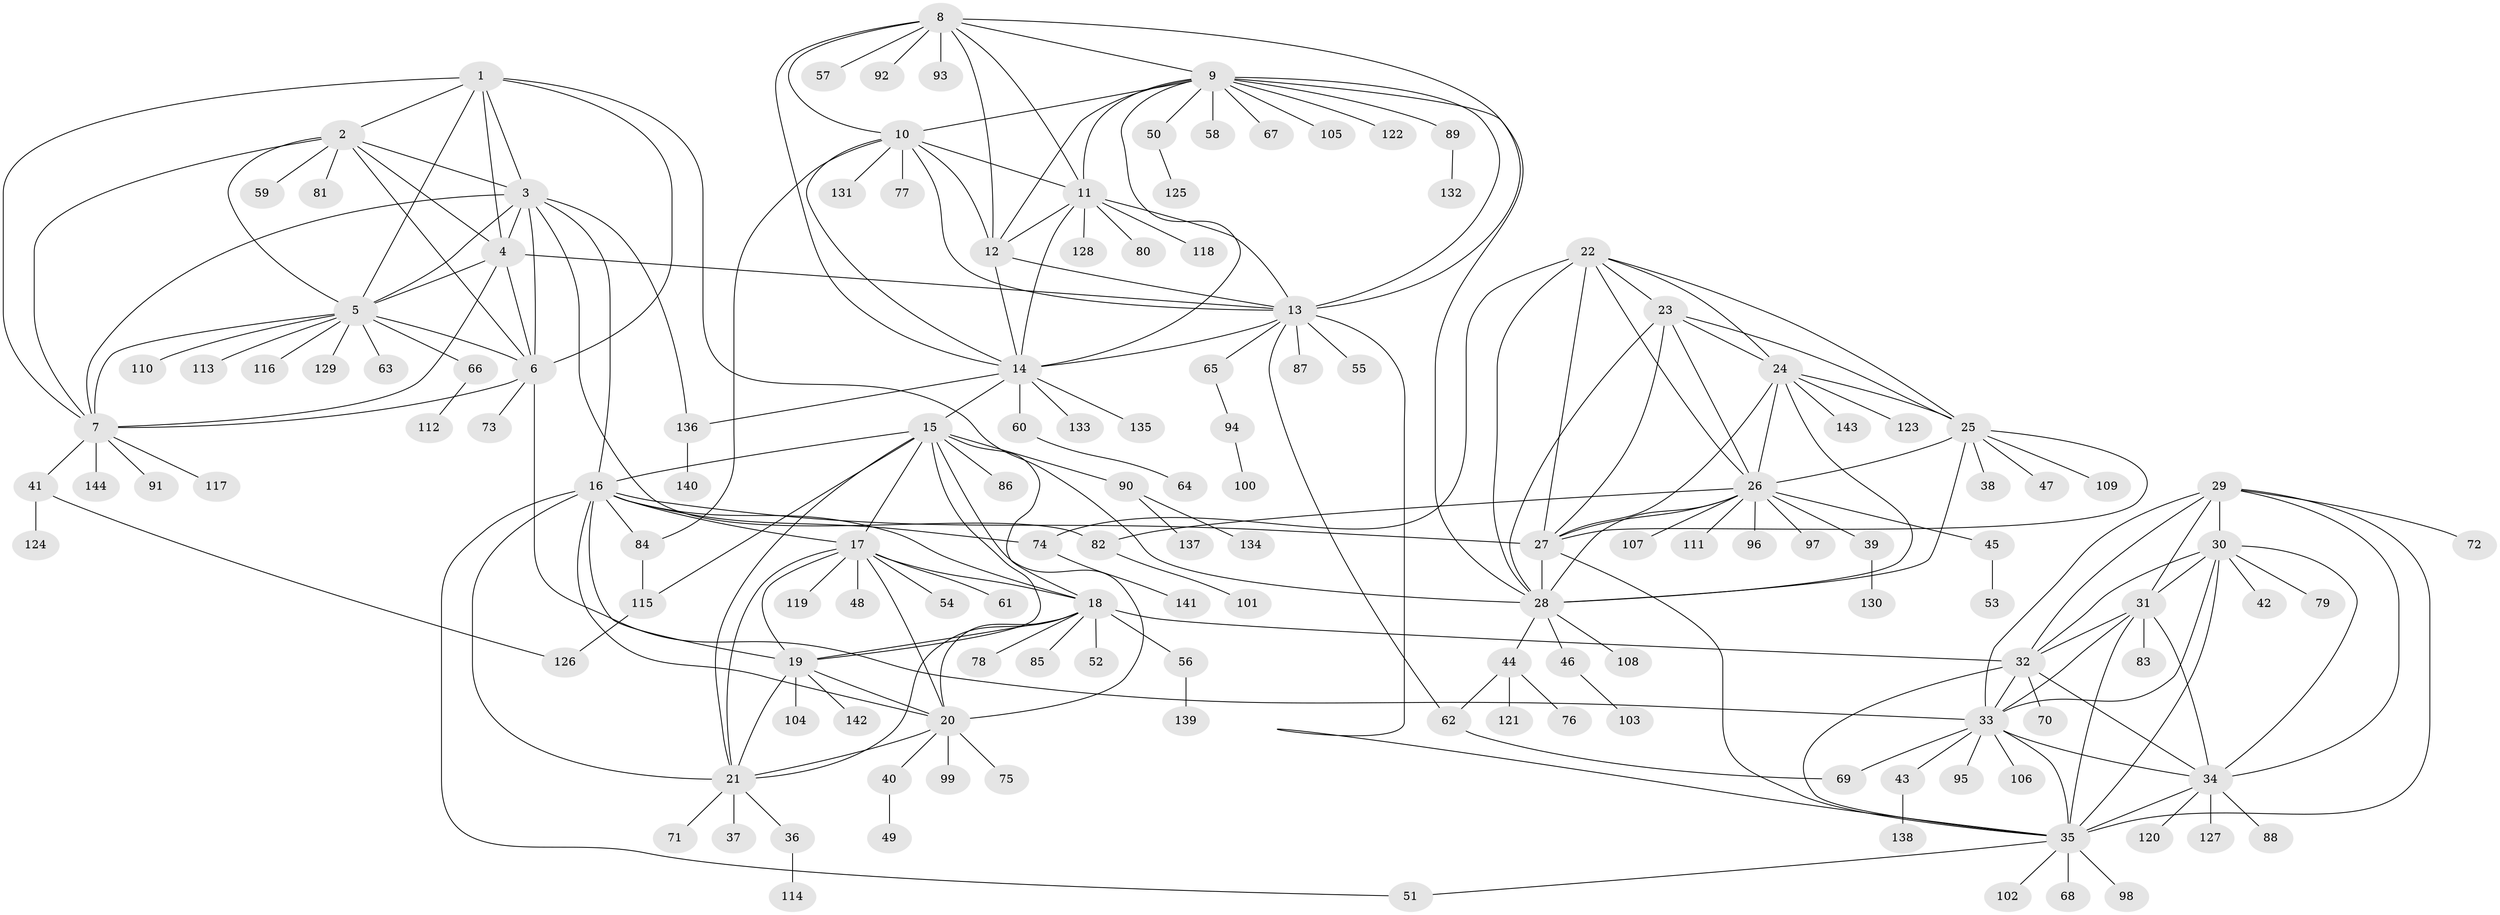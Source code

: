 // Generated by graph-tools (version 1.1) at 2025/15/03/09/25 04:15:43]
// undirected, 144 vertices, 233 edges
graph export_dot {
graph [start="1"]
  node [color=gray90,style=filled];
  1;
  2;
  3;
  4;
  5;
  6;
  7;
  8;
  9;
  10;
  11;
  12;
  13;
  14;
  15;
  16;
  17;
  18;
  19;
  20;
  21;
  22;
  23;
  24;
  25;
  26;
  27;
  28;
  29;
  30;
  31;
  32;
  33;
  34;
  35;
  36;
  37;
  38;
  39;
  40;
  41;
  42;
  43;
  44;
  45;
  46;
  47;
  48;
  49;
  50;
  51;
  52;
  53;
  54;
  55;
  56;
  57;
  58;
  59;
  60;
  61;
  62;
  63;
  64;
  65;
  66;
  67;
  68;
  69;
  70;
  71;
  72;
  73;
  74;
  75;
  76;
  77;
  78;
  79;
  80;
  81;
  82;
  83;
  84;
  85;
  86;
  87;
  88;
  89;
  90;
  91;
  92;
  93;
  94;
  95;
  96;
  97;
  98;
  99;
  100;
  101;
  102;
  103;
  104;
  105;
  106;
  107;
  108;
  109;
  110;
  111;
  112;
  113;
  114;
  115;
  116;
  117;
  118;
  119;
  120;
  121;
  122;
  123;
  124;
  125;
  126;
  127;
  128;
  129;
  130;
  131;
  132;
  133;
  134;
  135;
  136;
  137;
  138;
  139;
  140;
  141;
  142;
  143;
  144;
  1 -- 2;
  1 -- 3;
  1 -- 4;
  1 -- 5;
  1 -- 6;
  1 -- 7;
  1 -- 28;
  2 -- 3;
  2 -- 4;
  2 -- 5;
  2 -- 6;
  2 -- 7;
  2 -- 59;
  2 -- 81;
  3 -- 4;
  3 -- 5;
  3 -- 6;
  3 -- 7;
  3 -- 16;
  3 -- 82;
  3 -- 136;
  4 -- 5;
  4 -- 6;
  4 -- 7;
  4 -- 13;
  5 -- 6;
  5 -- 7;
  5 -- 63;
  5 -- 66;
  5 -- 110;
  5 -- 113;
  5 -- 116;
  5 -- 129;
  6 -- 7;
  6 -- 33;
  6 -- 73;
  7 -- 41;
  7 -- 91;
  7 -- 117;
  7 -- 144;
  8 -- 9;
  8 -- 10;
  8 -- 11;
  8 -- 12;
  8 -- 13;
  8 -- 14;
  8 -- 57;
  8 -- 92;
  8 -- 93;
  9 -- 10;
  9 -- 11;
  9 -- 12;
  9 -- 13;
  9 -- 14;
  9 -- 28;
  9 -- 50;
  9 -- 58;
  9 -- 67;
  9 -- 89;
  9 -- 105;
  9 -- 122;
  10 -- 11;
  10 -- 12;
  10 -- 13;
  10 -- 14;
  10 -- 77;
  10 -- 84;
  10 -- 131;
  11 -- 12;
  11 -- 13;
  11 -- 14;
  11 -- 80;
  11 -- 118;
  11 -- 128;
  12 -- 13;
  12 -- 14;
  13 -- 14;
  13 -- 35;
  13 -- 55;
  13 -- 62;
  13 -- 65;
  13 -- 87;
  14 -- 15;
  14 -- 60;
  14 -- 133;
  14 -- 135;
  14 -- 136;
  15 -- 16;
  15 -- 17;
  15 -- 18;
  15 -- 19;
  15 -- 20;
  15 -- 21;
  15 -- 86;
  15 -- 90;
  15 -- 115;
  16 -- 17;
  16 -- 18;
  16 -- 19;
  16 -- 20;
  16 -- 21;
  16 -- 27;
  16 -- 51;
  16 -- 74;
  16 -- 84;
  17 -- 18;
  17 -- 19;
  17 -- 20;
  17 -- 21;
  17 -- 48;
  17 -- 54;
  17 -- 61;
  17 -- 119;
  18 -- 19;
  18 -- 20;
  18 -- 21;
  18 -- 32;
  18 -- 52;
  18 -- 56;
  18 -- 78;
  18 -- 85;
  19 -- 20;
  19 -- 21;
  19 -- 104;
  19 -- 142;
  20 -- 21;
  20 -- 40;
  20 -- 75;
  20 -- 99;
  21 -- 36;
  21 -- 37;
  21 -- 71;
  22 -- 23;
  22 -- 24;
  22 -- 25;
  22 -- 26;
  22 -- 27;
  22 -- 28;
  22 -- 74;
  23 -- 24;
  23 -- 25;
  23 -- 26;
  23 -- 27;
  23 -- 28;
  24 -- 25;
  24 -- 26;
  24 -- 27;
  24 -- 28;
  24 -- 123;
  24 -- 143;
  25 -- 26;
  25 -- 27;
  25 -- 28;
  25 -- 38;
  25 -- 47;
  25 -- 109;
  26 -- 27;
  26 -- 28;
  26 -- 39;
  26 -- 45;
  26 -- 82;
  26 -- 96;
  26 -- 97;
  26 -- 107;
  26 -- 111;
  27 -- 28;
  27 -- 35;
  28 -- 44;
  28 -- 46;
  28 -- 108;
  29 -- 30;
  29 -- 31;
  29 -- 32;
  29 -- 33;
  29 -- 34;
  29 -- 35;
  29 -- 72;
  30 -- 31;
  30 -- 32;
  30 -- 33;
  30 -- 34;
  30 -- 35;
  30 -- 42;
  30 -- 79;
  31 -- 32;
  31 -- 33;
  31 -- 34;
  31 -- 35;
  31 -- 83;
  32 -- 33;
  32 -- 34;
  32 -- 35;
  32 -- 70;
  33 -- 34;
  33 -- 35;
  33 -- 43;
  33 -- 69;
  33 -- 95;
  33 -- 106;
  34 -- 35;
  34 -- 88;
  34 -- 120;
  34 -- 127;
  35 -- 51;
  35 -- 68;
  35 -- 98;
  35 -- 102;
  36 -- 114;
  39 -- 130;
  40 -- 49;
  41 -- 124;
  41 -- 126;
  43 -- 138;
  44 -- 62;
  44 -- 76;
  44 -- 121;
  45 -- 53;
  46 -- 103;
  50 -- 125;
  56 -- 139;
  60 -- 64;
  62 -- 69;
  65 -- 94;
  66 -- 112;
  74 -- 141;
  82 -- 101;
  84 -- 115;
  89 -- 132;
  90 -- 134;
  90 -- 137;
  94 -- 100;
  115 -- 126;
  136 -- 140;
}

